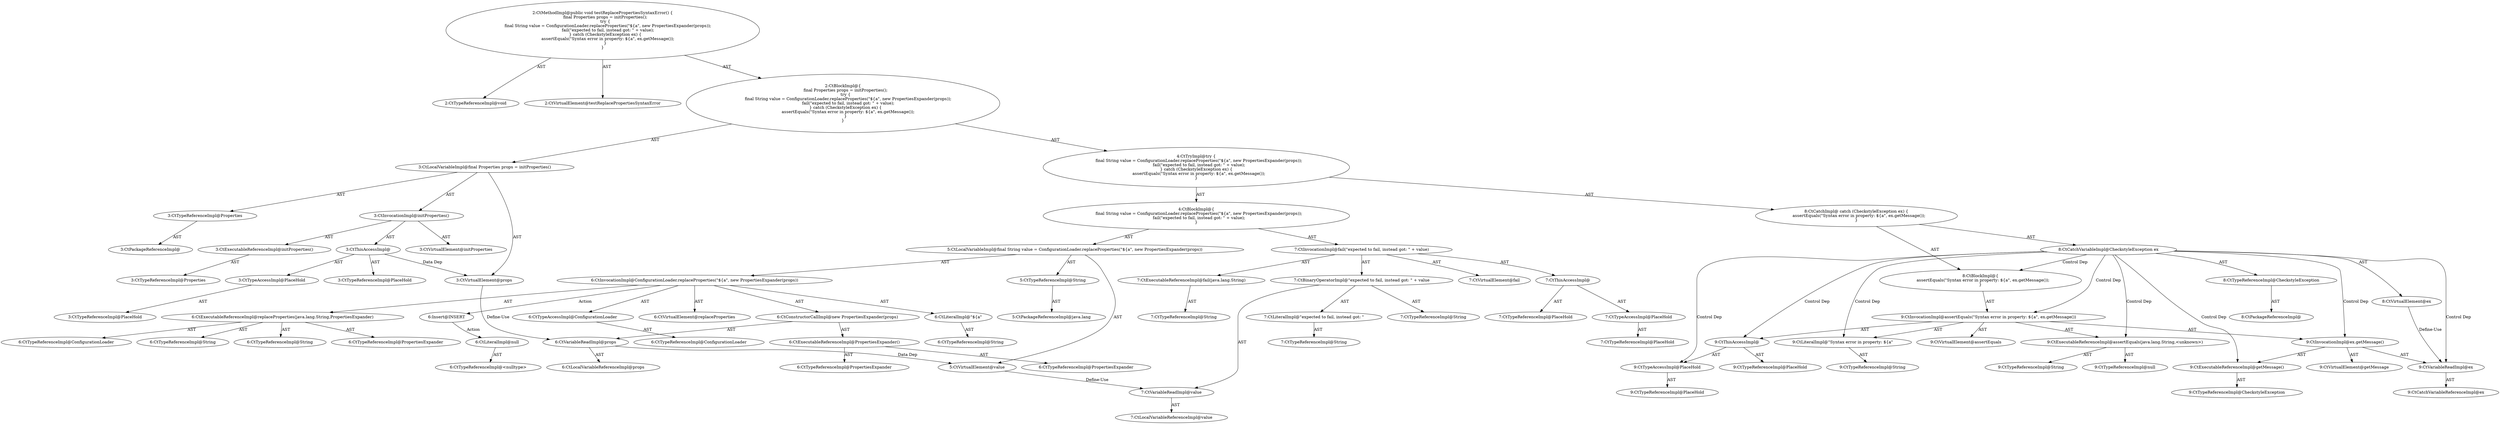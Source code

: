 digraph "testReplacePropertiesSyntaxError#?" {
0 [label="2:CtTypeReferenceImpl@void" shape=ellipse]
1 [label="2:CtVirtualElement@testReplacePropertiesSyntaxError" shape=ellipse]
2 [label="3:CtTypeReferenceImpl@Properties" shape=ellipse]
3 [label="3:CtPackageReferenceImpl@" shape=ellipse]
4 [label="3:CtExecutableReferenceImpl@initProperties()" shape=ellipse]
5 [label="3:CtTypeReferenceImpl@Properties" shape=ellipse]
6 [label="3:CtVirtualElement@initProperties" shape=ellipse]
7 [label="3:CtTypeAccessImpl@PlaceHold" shape=ellipse]
8 [label="3:CtTypeReferenceImpl@PlaceHold" shape=ellipse]
9 [label="3:CtThisAccessImpl@" shape=ellipse]
10 [label="3:CtTypeReferenceImpl@PlaceHold" shape=ellipse]
11 [label="3:CtInvocationImpl@initProperties()" shape=ellipse]
12 [label="3:CtVirtualElement@props" shape=ellipse]
13 [label="3:CtLocalVariableImpl@final Properties props = initProperties()" shape=ellipse]
14 [label="5:CtTypeReferenceImpl@String" shape=ellipse]
15 [label="5:CtPackageReferenceImpl@java.lang" shape=ellipse]
16 [label="6:CtExecutableReferenceImpl@replaceProperties(java.lang.String,PropertiesExpander)" shape=ellipse]
17 [label="6:CtTypeReferenceImpl@ConfigurationLoader" shape=ellipse]
18 [label="6:CtTypeReferenceImpl@String" shape=ellipse]
19 [label="6:CtTypeReferenceImpl@String" shape=ellipse]
20 [label="6:CtTypeReferenceImpl@PropertiesExpander" shape=ellipse]
21 [label="6:CtVirtualElement@replaceProperties" shape=ellipse]
22 [label="6:CtTypeAccessImpl@ConfigurationLoader" shape=ellipse]
23 [label="6:CtTypeReferenceImpl@ConfigurationLoader" shape=ellipse]
24 [label="6:CtLiteralImpl@\"$\{a\"" shape=ellipse]
25 [label="6:CtTypeReferenceImpl@String" shape=ellipse]
26 [label="6:CtExecutableReferenceImpl@PropertiesExpander()" shape=ellipse]
27 [label="6:CtTypeReferenceImpl@PropertiesExpander" shape=ellipse]
28 [label="6:CtTypeReferenceImpl@PropertiesExpander" shape=ellipse]
29 [label="6:CtVariableReadImpl@props" shape=ellipse]
30 [label="6:CtLocalVariableReferenceImpl@props" shape=ellipse]
31 [label="6:CtConstructorCallImpl@new PropertiesExpander(props)" shape=ellipse]
32 [label="6:CtInvocationImpl@ConfigurationLoader.replaceProperties(\"$\{a\", new PropertiesExpander(props))" shape=ellipse]
33 [label="5:CtVirtualElement@value" shape=ellipse]
34 [label="5:CtLocalVariableImpl@final String value = ConfigurationLoader.replaceProperties(\"$\{a\", new PropertiesExpander(props))" shape=ellipse]
35 [label="7:CtExecutableReferenceImpl@fail(java.lang.String)" shape=ellipse]
36 [label="7:CtTypeReferenceImpl@String" shape=ellipse]
37 [label="7:CtVirtualElement@fail" shape=ellipse]
38 [label="7:CtTypeAccessImpl@PlaceHold" shape=ellipse]
39 [label="7:CtTypeReferenceImpl@PlaceHold" shape=ellipse]
40 [label="7:CtThisAccessImpl@" shape=ellipse]
41 [label="7:CtTypeReferenceImpl@PlaceHold" shape=ellipse]
42 [label="7:CtLiteralImpl@\"expected to fail, instead got: \"" shape=ellipse]
43 [label="7:CtTypeReferenceImpl@String" shape=ellipse]
44 [label="7:CtVariableReadImpl@value" shape=ellipse]
45 [label="7:CtLocalVariableReferenceImpl@value" shape=ellipse]
46 [label="7:CtBinaryOperatorImpl@\"expected to fail, instead got: \" + value" shape=ellipse]
47 [label="7:CtTypeReferenceImpl@String" shape=ellipse]
48 [label="7:CtInvocationImpl@fail(\"expected to fail, instead got: \" + value)" shape=ellipse]
49 [label="4:CtBlockImpl@\{
    final String value = ConfigurationLoader.replaceProperties(\"$\{a\", new PropertiesExpander(props));
    fail(\"expected to fail, instead got: \" + value);
\}" shape=ellipse]
50 [label="8:CtVirtualElement@ex" shape=ellipse]
51 [label="8:CtTypeReferenceImpl@CheckstyleException" shape=ellipse]
52 [label="8:CtPackageReferenceImpl@" shape=ellipse]
53 [label="8:CtCatchVariableImpl@CheckstyleException ex" shape=ellipse]
54 [label="9:CtExecutableReferenceImpl@assertEquals(java.lang.String,<unknown>)" shape=ellipse]
55 [label="9:CtTypeReferenceImpl@String" shape=ellipse]
56 [label="9:CtTypeReferenceImpl@null" shape=ellipse]
57 [label="9:CtVirtualElement@assertEquals" shape=ellipse]
58 [label="9:CtTypeAccessImpl@PlaceHold" shape=ellipse]
59 [label="9:CtTypeReferenceImpl@PlaceHold" shape=ellipse]
60 [label="9:CtThisAccessImpl@" shape=ellipse]
61 [label="9:CtTypeReferenceImpl@PlaceHold" shape=ellipse]
62 [label="9:CtLiteralImpl@\"Syntax error in property: $\{a\"" shape=ellipse]
63 [label="9:CtTypeReferenceImpl@String" shape=ellipse]
64 [label="9:CtExecutableReferenceImpl@getMessage()" shape=ellipse]
65 [label="9:CtTypeReferenceImpl@CheckstyleException" shape=ellipse]
66 [label="9:CtVirtualElement@getMessage" shape=ellipse]
67 [label="9:CtVariableReadImpl@ex" shape=ellipse]
68 [label="9:CtCatchVariableReferenceImpl@ex" shape=ellipse]
69 [label="9:CtInvocationImpl@ex.getMessage()" shape=ellipse]
70 [label="9:CtInvocationImpl@assertEquals(\"Syntax error in property: $\{a\", ex.getMessage())" shape=ellipse]
71 [label="8:CtBlockImpl@\{
    assertEquals(\"Syntax error in property: $\{a\", ex.getMessage());
\}" shape=ellipse]
72 [label="8:CtCatchImpl@ catch (CheckstyleException ex) \{
    assertEquals(\"Syntax error in property: $\{a\", ex.getMessage());
\}" shape=ellipse]
73 [label="4:CtTryImpl@try \{
    final String value = ConfigurationLoader.replaceProperties(\"$\{a\", new PropertiesExpander(props));
    fail(\"expected to fail, instead got: \" + value);
\} catch (CheckstyleException ex) \{
    assertEquals(\"Syntax error in property: $\{a\", ex.getMessage());
\}" shape=ellipse]
74 [label="2:CtBlockImpl@\{
    final Properties props = initProperties();
    try \{
        final String value = ConfigurationLoader.replaceProperties(\"$\{a\", new PropertiesExpander(props));
        fail(\"expected to fail, instead got: \" + value);
    \} catch (CheckstyleException ex) \{
        assertEquals(\"Syntax error in property: $\{a\", ex.getMessage());
    \}
\}" shape=ellipse]
75 [label="2:CtMethodImpl@public void testReplacePropertiesSyntaxError() \{
    final Properties props = initProperties();
    try \{
        final String value = ConfigurationLoader.replaceProperties(\"$\{a\", new PropertiesExpander(props));
        fail(\"expected to fail, instead got: \" + value);
    \} catch (CheckstyleException ex) \{
        assertEquals(\"Syntax error in property: $\{a\", ex.getMessage());
    \}
\}" shape=ellipse]
76 [label="6:Insert@INSERT" shape=ellipse]
77 [label="6:CtTypeReferenceImpl@<nulltype>" shape=ellipse]
78 [label="6:CtLiteralImpl@null" shape=ellipse]
2 -> 3 [label="AST"];
4 -> 5 [label="AST"];
7 -> 8 [label="AST"];
9 -> 10 [label="AST"];
9 -> 7 [label="AST"];
9 -> 12 [label="Data Dep"];
11 -> 6 [label="AST"];
11 -> 9 [label="AST"];
11 -> 4 [label="AST"];
12 -> 29 [label="Define-Use"];
13 -> 12 [label="AST"];
13 -> 2 [label="AST"];
13 -> 11 [label="AST"];
14 -> 15 [label="AST"];
16 -> 17 [label="AST"];
16 -> 18 [label="AST"];
16 -> 19 [label="AST"];
16 -> 20 [label="AST"];
22 -> 23 [label="AST"];
24 -> 25 [label="AST"];
26 -> 27 [label="AST"];
26 -> 28 [label="AST"];
29 -> 30 [label="AST"];
29 -> 33 [label="Data Dep"];
31 -> 26 [label="AST"];
31 -> 29 [label="AST"];
32 -> 21 [label="AST"];
32 -> 22 [label="AST"];
32 -> 16 [label="AST"];
32 -> 24 [label="AST"];
32 -> 31 [label="AST"];
32 -> 76 [label="Action"];
33 -> 44 [label="Define-Use"];
34 -> 33 [label="AST"];
34 -> 14 [label="AST"];
34 -> 32 [label="AST"];
35 -> 36 [label="AST"];
38 -> 39 [label="AST"];
40 -> 41 [label="AST"];
40 -> 38 [label="AST"];
42 -> 43 [label="AST"];
44 -> 45 [label="AST"];
46 -> 47 [label="AST"];
46 -> 42 [label="AST"];
46 -> 44 [label="AST"];
48 -> 37 [label="AST"];
48 -> 40 [label="AST"];
48 -> 35 [label="AST"];
48 -> 46 [label="AST"];
49 -> 34 [label="AST"];
49 -> 48 [label="AST"];
50 -> 67 [label="Define-Use"];
51 -> 52 [label="AST"];
53 -> 50 [label="AST"];
53 -> 51 [label="AST"];
53 -> 71 [label="Control Dep"];
53 -> 70 [label="Control Dep"];
53 -> 54 [label="Control Dep"];
53 -> 60 [label="Control Dep"];
53 -> 58 [label="Control Dep"];
53 -> 62 [label="Control Dep"];
53 -> 69 [label="Control Dep"];
53 -> 64 [label="Control Dep"];
53 -> 67 [label="Control Dep"];
54 -> 55 [label="AST"];
54 -> 56 [label="AST"];
58 -> 59 [label="AST"];
60 -> 61 [label="AST"];
60 -> 58 [label="AST"];
62 -> 63 [label="AST"];
64 -> 65 [label="AST"];
67 -> 68 [label="AST"];
69 -> 66 [label="AST"];
69 -> 67 [label="AST"];
69 -> 64 [label="AST"];
70 -> 57 [label="AST"];
70 -> 60 [label="AST"];
70 -> 54 [label="AST"];
70 -> 62 [label="AST"];
70 -> 69 [label="AST"];
71 -> 70 [label="AST"];
72 -> 53 [label="AST"];
72 -> 71 [label="AST"];
73 -> 49 [label="AST"];
73 -> 72 [label="AST"];
74 -> 13 [label="AST"];
74 -> 73 [label="AST"];
75 -> 1 [label="AST"];
75 -> 0 [label="AST"];
75 -> 74 [label="AST"];
76 -> 78 [label="Action"];
78 -> 77 [label="AST"];
}